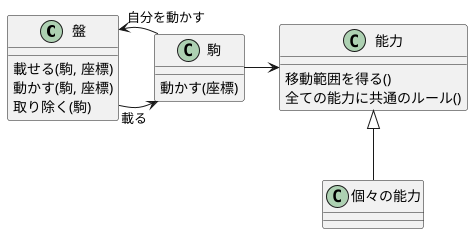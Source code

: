 @startuml

class 盤{
載せる(駒, 座標)
動かす(駒, 座標)
取り除く(駒)
}
class 駒{
動かす(座標)
}
class 能力{
移動範囲を得る()
全ての能力に共通のルール()
}
class 個々の能力{
}
盤 -> "載る" 駒
駒 -left-> "自分を動かす" 盤
'人 -left-> "動かす" 駒
駒 -right->  能力
個々の能力 -up-|>  能力

@enduml